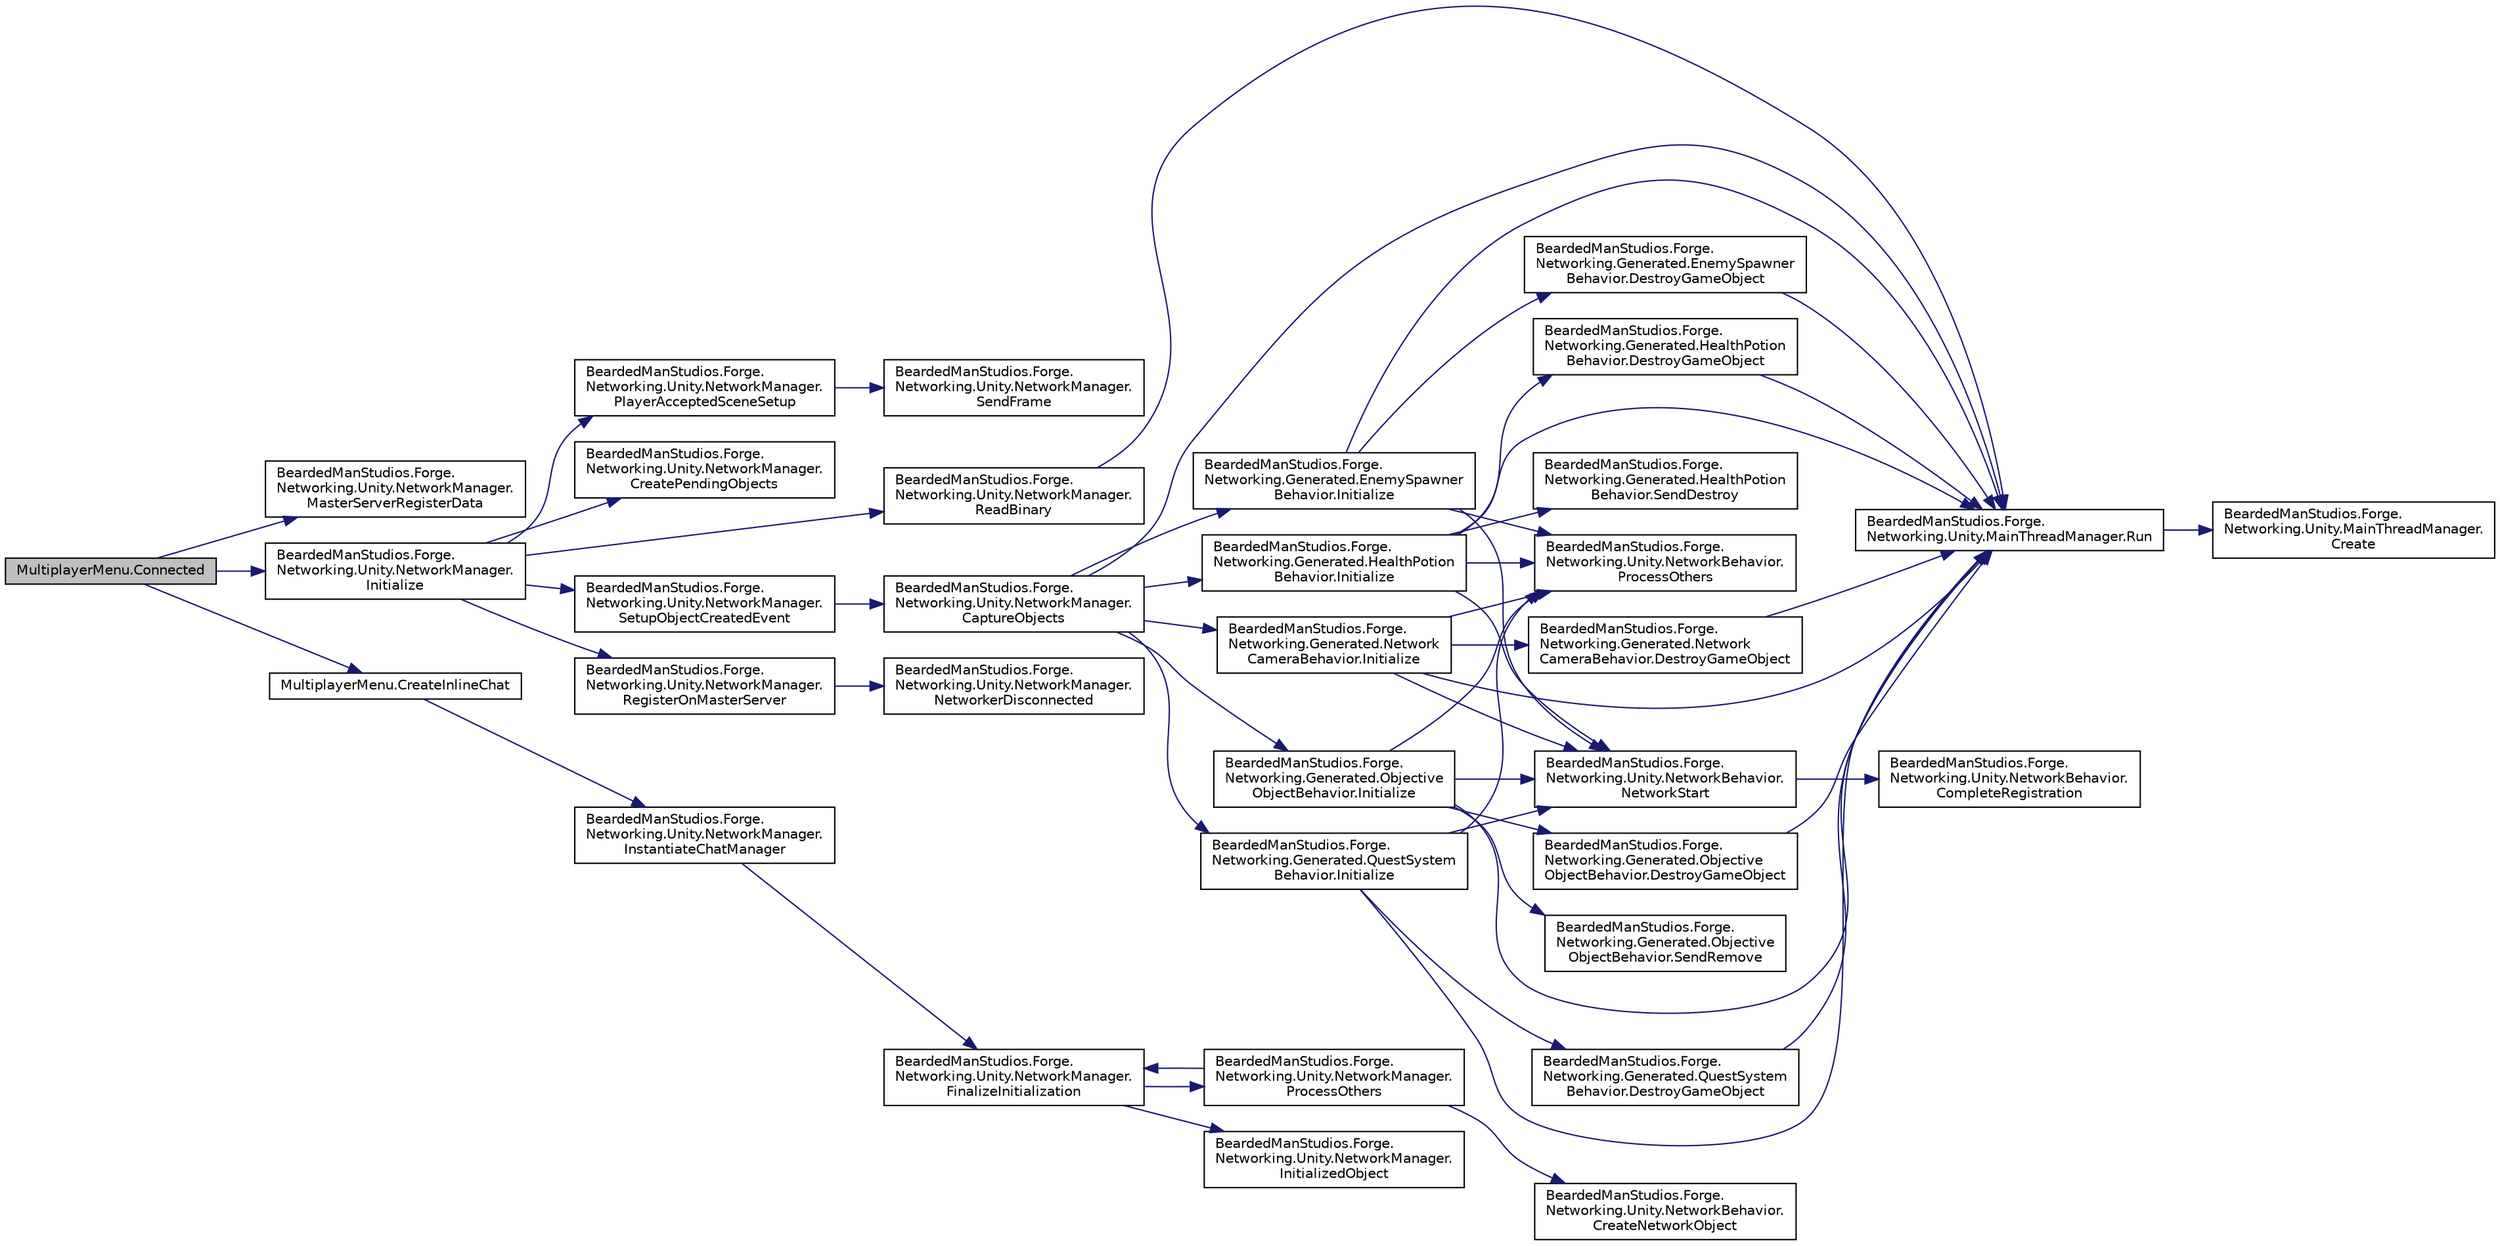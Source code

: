 digraph "MultiplayerMenu.Connected"
{
 // LATEX_PDF_SIZE
  edge [fontname="Helvetica",fontsize="10",labelfontname="Helvetica",labelfontsize="10"];
  node [fontname="Helvetica",fontsize="10",shape=record];
  rankdir="LR";
  Node38 [label="MultiplayerMenu.Connected",height=0.2,width=0.4,color="black", fillcolor="grey75", style="filled", fontcolor="black",tooltip=" "];
  Node38 -> Node39 [color="midnightblue",fontsize="10",style="solid",fontname="Helvetica"];
  Node39 [label="BeardedManStudios.Forge.\lNetworking.Unity.NetworkManager.\lMasterServerRegisterData",height=0.2,width=0.4,color="black", fillcolor="white", style="filled",URL="$class_bearded_man_studios_1_1_forge_1_1_networking_1_1_unity_1_1_network_manager.html#a6750ae5c5bb32aad946ed02508e6d70e",tooltip=" "];
  Node38 -> Node40 [color="midnightblue",fontsize="10",style="solid",fontname="Helvetica"];
  Node40 [label="BeardedManStudios.Forge.\lNetworking.Unity.NetworkManager.\lInitialize",height=0.2,width=0.4,color="black", fillcolor="white", style="filled",URL="$class_bearded_man_studios_1_1_forge_1_1_networking_1_1_unity_1_1_network_manager.html#aad1aedb079fcd2f6e290579764fefa4b",tooltip=" "];
  Node40 -> Node41 [color="midnightblue",fontsize="10",style="solid",fontname="Helvetica"];
  Node41 [label="BeardedManStudios.Forge.\lNetworking.Unity.NetworkManager.\lCreatePendingObjects",height=0.2,width=0.4,color="black", fillcolor="white", style="filled",URL="$class_bearded_man_studios_1_1_forge_1_1_networking_1_1_unity_1_1_network_manager.html#ad119f6f9622a59e6ffd8f7a40d21f718",tooltip=" "];
  Node40 -> Node42 [color="midnightblue",fontsize="10",style="solid",fontname="Helvetica"];
  Node42 [label="BeardedManStudios.Forge.\lNetworking.Unity.NetworkManager.\lReadBinary",height=0.2,width=0.4,color="black", fillcolor="white", style="filled",URL="$class_bearded_man_studios_1_1_forge_1_1_networking_1_1_unity_1_1_network_manager.html#aded61a88cd80c80b52cfcc561a5feb1d",tooltip=" "];
  Node42 -> Node43 [color="midnightblue",fontsize="10",style="solid",fontname="Helvetica"];
  Node43 [label="BeardedManStudios.Forge.\lNetworking.Unity.MainThreadManager.Run",height=0.2,width=0.4,color="black", fillcolor="white", style="filled",URL="$class_bearded_man_studios_1_1_forge_1_1_networking_1_1_unity_1_1_main_thread_manager.html#a7af2419cbe4e68c03830072a2fb535b8",tooltip="Add a function to the list of functions to call on the main thread via the Update function"];
  Node43 -> Node44 [color="midnightblue",fontsize="10",style="solid",fontname="Helvetica"];
  Node44 [label="BeardedManStudios.Forge.\lNetworking.Unity.MainThreadManager.\lCreate",height=0.2,width=0.4,color="black", fillcolor="white", style="filled",URL="$class_bearded_man_studios_1_1_forge_1_1_networking_1_1_unity_1_1_main_thread_manager.html#a1c20676eb649b3ce5d53a15f1d57c7e4",tooltip="This will create a main thread manager if one is not already created"];
  Node40 -> Node45 [color="midnightblue",fontsize="10",style="solid",fontname="Helvetica"];
  Node45 [label="BeardedManStudios.Forge.\lNetworking.Unity.NetworkManager.\lSetupObjectCreatedEvent",height=0.2,width=0.4,color="black", fillcolor="white", style="filled",URL="$class_bearded_man_studios_1_1_forge_1_1_networking_1_1_unity_1_1_network_manager.html#ade6720b520399c5e1ed3816cb7702ca4",tooltip=" "];
  Node45 -> Node46 [color="midnightblue",fontsize="10",style="solid",fontname="Helvetica"];
  Node46 [label="BeardedManStudios.Forge.\lNetworking.Unity.NetworkManager.\lCaptureObjects",height=0.2,width=0.4,color="black", fillcolor="white", style="filled",URL="$class_bearded_man_studios_1_1_forge_1_1_networking_1_1_unity_1_1_network_manager.html#a4628cc1bbd3ef3b778e329eb96655960",tooltip=" "];
  Node46 -> Node43 [color="midnightblue",fontsize="10",style="solid",fontname="Helvetica"];
  Node46 -> Node47 [color="midnightblue",fontsize="10",style="solid",fontname="Helvetica"];
  Node47 [label="BeardedManStudios.Forge.\lNetworking.Generated.EnemySpawner\lBehavior.Initialize",height=0.2,width=0.4,color="black", fillcolor="white", style="filled",URL="$class_bearded_man_studios_1_1_forge_1_1_networking_1_1_generated_1_1_enemy_spawner_behavior.html#aed221fb5efd3c96bfed0facebd896d09",tooltip=" "];
  Node47 -> Node48 [color="midnightblue",fontsize="10",style="solid",fontname="Helvetica"];
  Node48 [label="BeardedManStudios.Forge.\lNetworking.Generated.EnemySpawner\lBehavior.DestroyGameObject",height=0.2,width=0.4,color="black", fillcolor="white", style="filled",URL="$class_bearded_man_studios_1_1_forge_1_1_networking_1_1_generated_1_1_enemy_spawner_behavior.html#a210ee7a5f20770042be73fd848756ed5",tooltip=" "];
  Node48 -> Node43 [color="midnightblue",fontsize="10",style="solid",fontname="Helvetica"];
  Node47 -> Node49 [color="midnightblue",fontsize="10",style="solid",fontname="Helvetica"];
  Node49 [label="BeardedManStudios.Forge.\lNetworking.Unity.NetworkBehavior.\lProcessOthers",height=0.2,width=0.4,color="black", fillcolor="white", style="filled",URL="$class_bearded_man_studios_1_1_forge_1_1_networking_1_1_unity_1_1_network_behavior.html#a2ceaaf2ded90d5a010ee347c860d0b1f",tooltip=" "];
  Node47 -> Node43 [color="midnightblue",fontsize="10",style="solid",fontname="Helvetica"];
  Node47 -> Node50 [color="midnightblue",fontsize="10",style="solid",fontname="Helvetica"];
  Node50 [label="BeardedManStudios.Forge.\lNetworking.Unity.NetworkBehavior.\lNetworkStart",height=0.2,width=0.4,color="black", fillcolor="white", style="filled",URL="$class_bearded_man_studios_1_1_forge_1_1_networking_1_1_unity_1_1_network_behavior.html#a1882dec445bea7dd37bb67f5d004e757",tooltip=" "];
  Node50 -> Node51 [color="midnightblue",fontsize="10",style="solid",fontname="Helvetica"];
  Node51 [label="BeardedManStudios.Forge.\lNetworking.Unity.NetworkBehavior.\lCompleteRegistration",height=0.2,width=0.4,color="black", fillcolor="white", style="filled",URL="$class_bearded_man_studios_1_1_forge_1_1_networking_1_1_unity_1_1_network_behavior.html#a7f643955f4a6071446390d3678385eec",tooltip=" "];
  Node46 -> Node52 [color="midnightblue",fontsize="10",style="solid",fontname="Helvetica"];
  Node52 [label="BeardedManStudios.Forge.\lNetworking.Generated.HealthPotion\lBehavior.Initialize",height=0.2,width=0.4,color="black", fillcolor="white", style="filled",URL="$class_bearded_man_studios_1_1_forge_1_1_networking_1_1_generated_1_1_health_potion_behavior.html#a6f3fc4e16bdc76f7dee045af5ee6548a",tooltip=" "];
  Node52 -> Node53 [color="midnightblue",fontsize="10",style="solid",fontname="Helvetica"];
  Node53 [label="BeardedManStudios.Forge.\lNetworking.Generated.HealthPotion\lBehavior.SendDestroy",height=0.2,width=0.4,color="black", fillcolor="white", style="filled",URL="$class_bearded_man_studios_1_1_forge_1_1_networking_1_1_generated_1_1_health_potion_behavior.html#a6cfc4214ced5faf41ed01d9386ff24c1",tooltip="Arguments:"];
  Node52 -> Node54 [color="midnightblue",fontsize="10",style="solid",fontname="Helvetica"];
  Node54 [label="BeardedManStudios.Forge.\lNetworking.Generated.HealthPotion\lBehavior.DestroyGameObject",height=0.2,width=0.4,color="black", fillcolor="white", style="filled",URL="$class_bearded_man_studios_1_1_forge_1_1_networking_1_1_generated_1_1_health_potion_behavior.html#aa854040c0206642119d081d7366fd403",tooltip=" "];
  Node54 -> Node43 [color="midnightblue",fontsize="10",style="solid",fontname="Helvetica"];
  Node52 -> Node49 [color="midnightblue",fontsize="10",style="solid",fontname="Helvetica"];
  Node52 -> Node43 [color="midnightblue",fontsize="10",style="solid",fontname="Helvetica"];
  Node52 -> Node50 [color="midnightblue",fontsize="10",style="solid",fontname="Helvetica"];
  Node46 -> Node55 [color="midnightblue",fontsize="10",style="solid",fontname="Helvetica"];
  Node55 [label="BeardedManStudios.Forge.\lNetworking.Generated.Network\lCameraBehavior.Initialize",height=0.2,width=0.4,color="black", fillcolor="white", style="filled",URL="$class_bearded_man_studios_1_1_forge_1_1_networking_1_1_generated_1_1_network_camera_behavior.html#a68b41719a29018e0161be6b2f852b74c",tooltip=" "];
  Node55 -> Node56 [color="midnightblue",fontsize="10",style="solid",fontname="Helvetica"];
  Node56 [label="BeardedManStudios.Forge.\lNetworking.Generated.Network\lCameraBehavior.DestroyGameObject",height=0.2,width=0.4,color="black", fillcolor="white", style="filled",URL="$class_bearded_man_studios_1_1_forge_1_1_networking_1_1_generated_1_1_network_camera_behavior.html#a67ecafd4bda5a38cb2d25319108c68df",tooltip=" "];
  Node56 -> Node43 [color="midnightblue",fontsize="10",style="solid",fontname="Helvetica"];
  Node55 -> Node49 [color="midnightblue",fontsize="10",style="solid",fontname="Helvetica"];
  Node55 -> Node43 [color="midnightblue",fontsize="10",style="solid",fontname="Helvetica"];
  Node55 -> Node50 [color="midnightblue",fontsize="10",style="solid",fontname="Helvetica"];
  Node46 -> Node57 [color="midnightblue",fontsize="10",style="solid",fontname="Helvetica"];
  Node57 [label="BeardedManStudios.Forge.\lNetworking.Generated.Objective\lObjectBehavior.Initialize",height=0.2,width=0.4,color="black", fillcolor="white", style="filled",URL="$class_bearded_man_studios_1_1_forge_1_1_networking_1_1_generated_1_1_objective_object_behavior.html#a47a4a232a6b2e6eeec036074e3a46de7",tooltip=" "];
  Node57 -> Node58 [color="midnightblue",fontsize="10",style="solid",fontname="Helvetica"];
  Node58 [label="BeardedManStudios.Forge.\lNetworking.Generated.Objective\lObjectBehavior.SendRemove",height=0.2,width=0.4,color="black", fillcolor="white", style="filled",URL="$class_bearded_man_studios_1_1_forge_1_1_networking_1_1_generated_1_1_objective_object_behavior.html#af6b8f1c02f2eaf3f67373c1589553881",tooltip="Arguments:"];
  Node57 -> Node59 [color="midnightblue",fontsize="10",style="solid",fontname="Helvetica"];
  Node59 [label="BeardedManStudios.Forge.\lNetworking.Generated.Objective\lObjectBehavior.DestroyGameObject",height=0.2,width=0.4,color="black", fillcolor="white", style="filled",URL="$class_bearded_man_studios_1_1_forge_1_1_networking_1_1_generated_1_1_objective_object_behavior.html#a520b907db91793aab94a4be348664c04",tooltip=" "];
  Node59 -> Node43 [color="midnightblue",fontsize="10",style="solid",fontname="Helvetica"];
  Node57 -> Node49 [color="midnightblue",fontsize="10",style="solid",fontname="Helvetica"];
  Node57 -> Node43 [color="midnightblue",fontsize="10",style="solid",fontname="Helvetica"];
  Node57 -> Node50 [color="midnightblue",fontsize="10",style="solid",fontname="Helvetica"];
  Node46 -> Node60 [color="midnightblue",fontsize="10",style="solid",fontname="Helvetica"];
  Node60 [label="BeardedManStudios.Forge.\lNetworking.Generated.QuestSystem\lBehavior.Initialize",height=0.2,width=0.4,color="black", fillcolor="white", style="filled",URL="$class_bearded_man_studios_1_1_forge_1_1_networking_1_1_generated_1_1_quest_system_behavior.html#a8b320d7d7e7db1d712a2e297a57d9a26",tooltip=" "];
  Node60 -> Node61 [color="midnightblue",fontsize="10",style="solid",fontname="Helvetica"];
  Node61 [label="BeardedManStudios.Forge.\lNetworking.Generated.QuestSystem\lBehavior.DestroyGameObject",height=0.2,width=0.4,color="black", fillcolor="white", style="filled",URL="$class_bearded_man_studios_1_1_forge_1_1_networking_1_1_generated_1_1_quest_system_behavior.html#a5b2000b576e3d0e995d0bc99c7b643cc",tooltip=" "];
  Node61 -> Node43 [color="midnightblue",fontsize="10",style="solid",fontname="Helvetica"];
  Node60 -> Node49 [color="midnightblue",fontsize="10",style="solid",fontname="Helvetica"];
  Node60 -> Node43 [color="midnightblue",fontsize="10",style="solid",fontname="Helvetica"];
  Node60 -> Node50 [color="midnightblue",fontsize="10",style="solid",fontname="Helvetica"];
  Node40 -> Node62 [color="midnightblue",fontsize="10",style="solid",fontname="Helvetica"];
  Node62 [label="BeardedManStudios.Forge.\lNetworking.Unity.NetworkManager.\lRegisterOnMasterServer",height=0.2,width=0.4,color="black", fillcolor="white", style="filled",URL="$class_bearded_man_studios_1_1_forge_1_1_networking_1_1_unity_1_1_network_manager.html#a3203d9a7e205c29a6fb88fc1ab0edf87",tooltip=" "];
  Node62 -> Node63 [color="midnightblue",fontsize="10",style="solid",fontname="Helvetica"];
  Node63 [label="BeardedManStudios.Forge.\lNetworking.Unity.NetworkManager.\lNetworkerDisconnected",height=0.2,width=0.4,color="black", fillcolor="white", style="filled",URL="$class_bearded_man_studios_1_1_forge_1_1_networking_1_1_unity_1_1_network_manager.html#a2a387dbb0a7e00649b481ba45d7674a8",tooltip=" "];
  Node40 -> Node64 [color="midnightblue",fontsize="10",style="solid",fontname="Helvetica"];
  Node64 [label="BeardedManStudios.Forge.\lNetworking.Unity.NetworkManager.\lPlayerAcceptedSceneSetup",height=0.2,width=0.4,color="black", fillcolor="white", style="filled",URL="$class_bearded_man_studios_1_1_forge_1_1_networking_1_1_unity_1_1_network_manager.html#aacd81617f3cd9c268d768efc33403ced",tooltip="Called automatically when a new player is accepted and sends the player the currently loaded scene in..."];
  Node64 -> Node65 [color="midnightblue",fontsize="10",style="solid",fontname="Helvetica"];
  Node65 [label="BeardedManStudios.Forge.\lNetworking.Unity.NetworkManager.\lSendFrame",height=0.2,width=0.4,color="black", fillcolor="white", style="filled",URL="$class_bearded_man_studios_1_1_forge_1_1_networking_1_1_unity_1_1_network_manager.html#ae69882559d100673bd0934cdab530ff3",tooltip="A wrapper around the various raw send methods for the client and server types"];
  Node38 -> Node66 [color="midnightblue",fontsize="10",style="solid",fontname="Helvetica"];
  Node66 [label="MultiplayerMenu.CreateInlineChat",height=0.2,width=0.4,color="black", fillcolor="white", style="filled",URL="$class_multiplayer_menu.html#a680ea4728569ffbfd306210dab66b14b",tooltip=" "];
  Node66 -> Node67 [color="midnightblue",fontsize="10",style="solid",fontname="Helvetica"];
  Node67 [label="BeardedManStudios.Forge.\lNetworking.Unity.NetworkManager.\lInstantiateChatManager",height=0.2,width=0.4,color="black", fillcolor="white", style="filled",URL="$class_bearded_man_studios_1_1_forge_1_1_networking_1_1_unity_1_1_network_manager.html#a3778e4ecb37f9a0a258b2ec8a64ff020",tooltip="Instantiate an instance of ChatManager"];
  Node67 -> Node68 [color="midnightblue",fontsize="10",style="solid",fontname="Helvetica"];
  Node68 [label="BeardedManStudios.Forge.\lNetworking.Unity.NetworkManager.\lFinalizeInitialization",height=0.2,width=0.4,color="black", fillcolor="white", style="filled",URL="$class_bearded_man_studios_1_1_forge_1_1_networking_1_1_unity_1_1_network_manager.html#a96650852c8bd8da55ff8bf730db311be",tooltip=" "];
  Node68 -> Node69 [color="midnightblue",fontsize="10",style="solid",fontname="Helvetica"];
  Node69 [label="BeardedManStudios.Forge.\lNetworking.Unity.NetworkManager.\lInitializedObject",height=0.2,width=0.4,color="black", fillcolor="white", style="filled",URL="$class_bearded_man_studios_1_1_forge_1_1_networking_1_1_unity_1_1_network_manager.html#ae686c351a1670cc0c3d285edfeb844cb",tooltip=" "];
  Node68 -> Node70 [color="midnightblue",fontsize="10",style="solid",fontname="Helvetica"];
  Node70 [label="BeardedManStudios.Forge.\lNetworking.Unity.NetworkManager.\lProcessOthers",height=0.2,width=0.4,color="black", fillcolor="white", style="filled",URL="$class_bearded_man_studios_1_1_forge_1_1_networking_1_1_unity_1_1_network_manager.html#aea7250d4e3af6034f73a5f902f511c88",tooltip=" "];
  Node70 -> Node71 [color="midnightblue",fontsize="10",style="solid",fontname="Helvetica"];
  Node71 [label="BeardedManStudios.Forge.\lNetworking.Unity.NetworkBehavior.\lCreateNetworkObject",height=0.2,width=0.4,color="black", fillcolor="white", style="filled",URL="$class_bearded_man_studios_1_1_forge_1_1_networking_1_1_unity_1_1_network_behavior.html#a091715ed99cf83053ae02e18d6cd2092",tooltip=" "];
  Node70 -> Node68 [color="midnightblue",fontsize="10",style="solid",fontname="Helvetica"];
}
